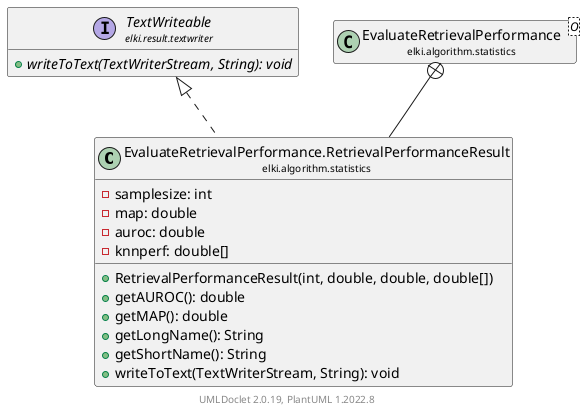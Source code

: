 @startuml
    remove .*\.(Instance|Par|Parameterizer|Factory)$
    set namespaceSeparator none
    hide empty fields
    hide empty methods

    class "<size:14>EvaluateRetrievalPerformance.RetrievalPerformanceResult\n<size:10>elki.algorithm.statistics" as elki.algorithm.statistics.EvaluateRetrievalPerformance.RetrievalPerformanceResult [[EvaluateRetrievalPerformance.RetrievalPerformanceResult.html]] {
        -samplesize: int
        -map: double
        -auroc: double
        -knnperf: double[]
        +RetrievalPerformanceResult(int, double, double, double[])
        +getAUROC(): double
        +getMAP(): double
        +getLongName(): String
        +getShortName(): String
        +writeToText(TextWriterStream, String): void
    }

    interface "<size:14>TextWriteable\n<size:10>elki.result.textwriter" as elki.result.textwriter.TextWriteable [[../../result/textwriter/TextWriteable.html]] {
        {abstract} +writeToText(TextWriterStream, String): void
    }
    class "<size:14>EvaluateRetrievalPerformance\n<size:10>elki.algorithm.statistics" as elki.algorithm.statistics.EvaluateRetrievalPerformance<O> [[EvaluateRetrievalPerformance.html]]

    elki.result.textwriter.TextWriteable <|.. elki.algorithm.statistics.EvaluateRetrievalPerformance.RetrievalPerformanceResult
    elki.algorithm.statistics.EvaluateRetrievalPerformance +-- elki.algorithm.statistics.EvaluateRetrievalPerformance.RetrievalPerformanceResult

    center footer UMLDoclet 2.0.19, PlantUML 1.2022.8
@enduml

